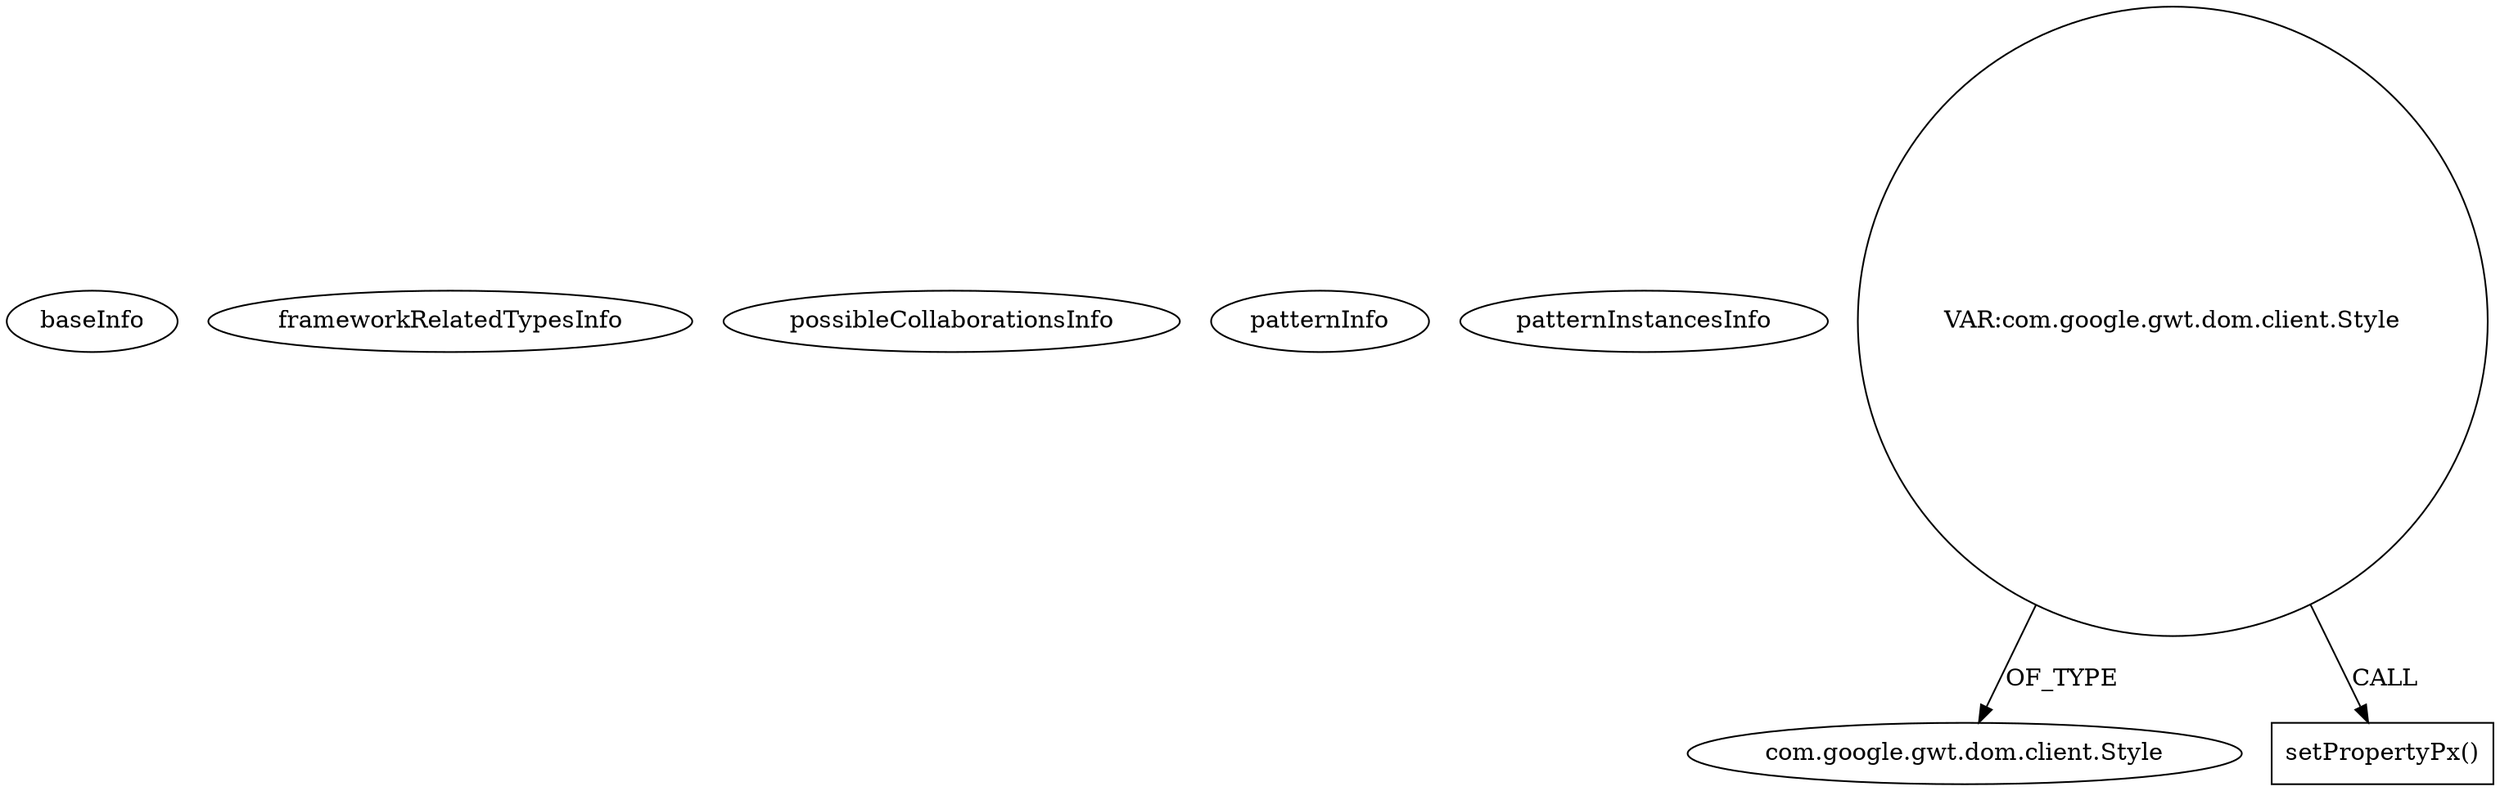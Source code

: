 digraph {
baseInfo[graphId=397,category="pattern",isAnonymous=false,possibleRelation=false]
frameworkRelatedTypesInfo[]
possibleCollaborationsInfo[]
patternInfo[frequency=4.0,patternRootClient=null]
patternInstancesInfo[0="vlapan-PhotoBank~/vlapan-PhotoBank/PhotoBank-master/src/com/vlapan/gwt/photobank/client/ui/NotificationPanel.java~OpenAnimation~4615",1="vlapan-PhotoBank~/vlapan-PhotoBank/PhotoBank-master/src/com/vlapan/gwt/photobank/client/ui/Logotype.java~void Logotype(java.lang.String)~4611",2="vlapan-PhotoBank~/vlapan-PhotoBank/PhotoBank-master/src/com/vlapan/gwt/photobank/client/ui/NotificationPanel.java~NotificationPanel~4614",3="vlapan-PhotoBank~/vlapan-PhotoBank/PhotoBank-master/src/com/vlapan/gwt/photobank/client/ui/PhotoWidget.java~PhotoWidget~4612"]
50[label="com.google.gwt.dom.client.Style",vertexType="FRAMEWORK_CLASS_TYPE",isFrameworkType=false]
48[label="VAR:com.google.gwt.dom.client.Style",vertexType="VARIABLE_EXPRESION",isFrameworkType=false,shape=circle]
49[label="setPropertyPx()",vertexType="INSIDE_CALL",isFrameworkType=false,shape=box]
48->49[label="CALL"]
48->50[label="OF_TYPE"]
}

